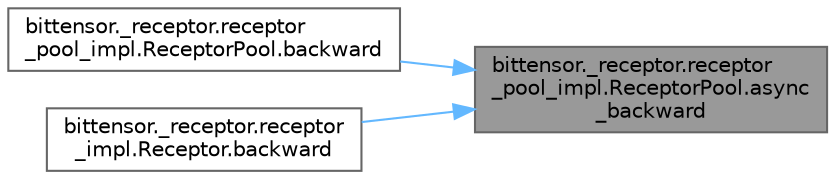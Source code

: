 digraph "bittensor._receptor.receptor_pool_impl.ReceptorPool.async_backward"
{
 // LATEX_PDF_SIZE
  bgcolor="transparent";
  edge [fontname=Helvetica,fontsize=10,labelfontname=Helvetica,labelfontsize=10];
  node [fontname=Helvetica,fontsize=10,shape=box,height=0.2,width=0.4];
  rankdir="RL";
  Node1 [label="bittensor._receptor.receptor\l_pool_impl.ReceptorPool.async\l_backward",height=0.2,width=0.4,color="gray40", fillcolor="grey60", style="filled", fontcolor="black",tooltip=" "];
  Node1 -> Node2 [dir="back",color="steelblue1",style="solid"];
  Node2 [label="bittensor._receptor.receptor\l_pool_impl.ReceptorPool.backward",height=0.2,width=0.4,color="grey40", fillcolor="white", style="filled",URL="$classbittensor_1_1__receptor_1_1receptor__pool__impl_1_1_receptor_pool.html#a313e28fb635ef661bfdd9bb2373b0266",tooltip=" "];
  Node1 -> Node3 [dir="back",color="steelblue1",style="solid"];
  Node3 [label="bittensor._receptor.receptor\l_impl.Receptor.backward",height=0.2,width=0.4,color="grey40", fillcolor="white", style="filled",URL="$classbittensor_1_1__receptor_1_1receptor__impl_1_1_receptor.html#a491913657ab7aa2feca1460bc623a277",tooltip=" "];
}
